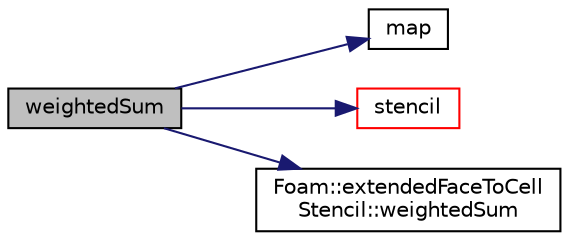 digraph "weightedSum"
{
  bgcolor="transparent";
  edge [fontname="Helvetica",fontsize="10",labelfontname="Helvetica",labelfontsize="10"];
  node [fontname="Helvetica",fontsize="10",shape=record];
  rankdir="LR";
  Node1 [label="weightedSum",height=0.2,width=0.4,color="black", fillcolor="grey75", style="filled", fontcolor="black"];
  Node1 -> Node2 [color="midnightblue",fontsize="10",style="solid",fontname="Helvetica"];
  Node2 [label="map",height=0.2,width=0.4,color="black",URL="$a00708.html#ac2f38d8ae12ea9c1897269e957494bd7",tooltip="Return reference to the parallel distribution map. "];
  Node1 -> Node3 [color="midnightblue",fontsize="10",style="solid",fontname="Helvetica"];
  Node3 [label="stencil",height=0.2,width=0.4,color="red",URL="$a00708.html#af77a68b26ffa11db646582041c25e692",tooltip="Return reference to the stencil. "];
  Node1 -> Node4 [color="midnightblue",fontsize="10",style="solid",fontname="Helvetica"];
  Node4 [label="Foam::extendedFaceToCell\lStencil::weightedSum",height=0.2,width=0.4,color="black",URL="$a00711.html#a9f9644f38e9a4d633d003ff929e2bb9d",tooltip="Sum surface field contributions to create cell values. "];
}
